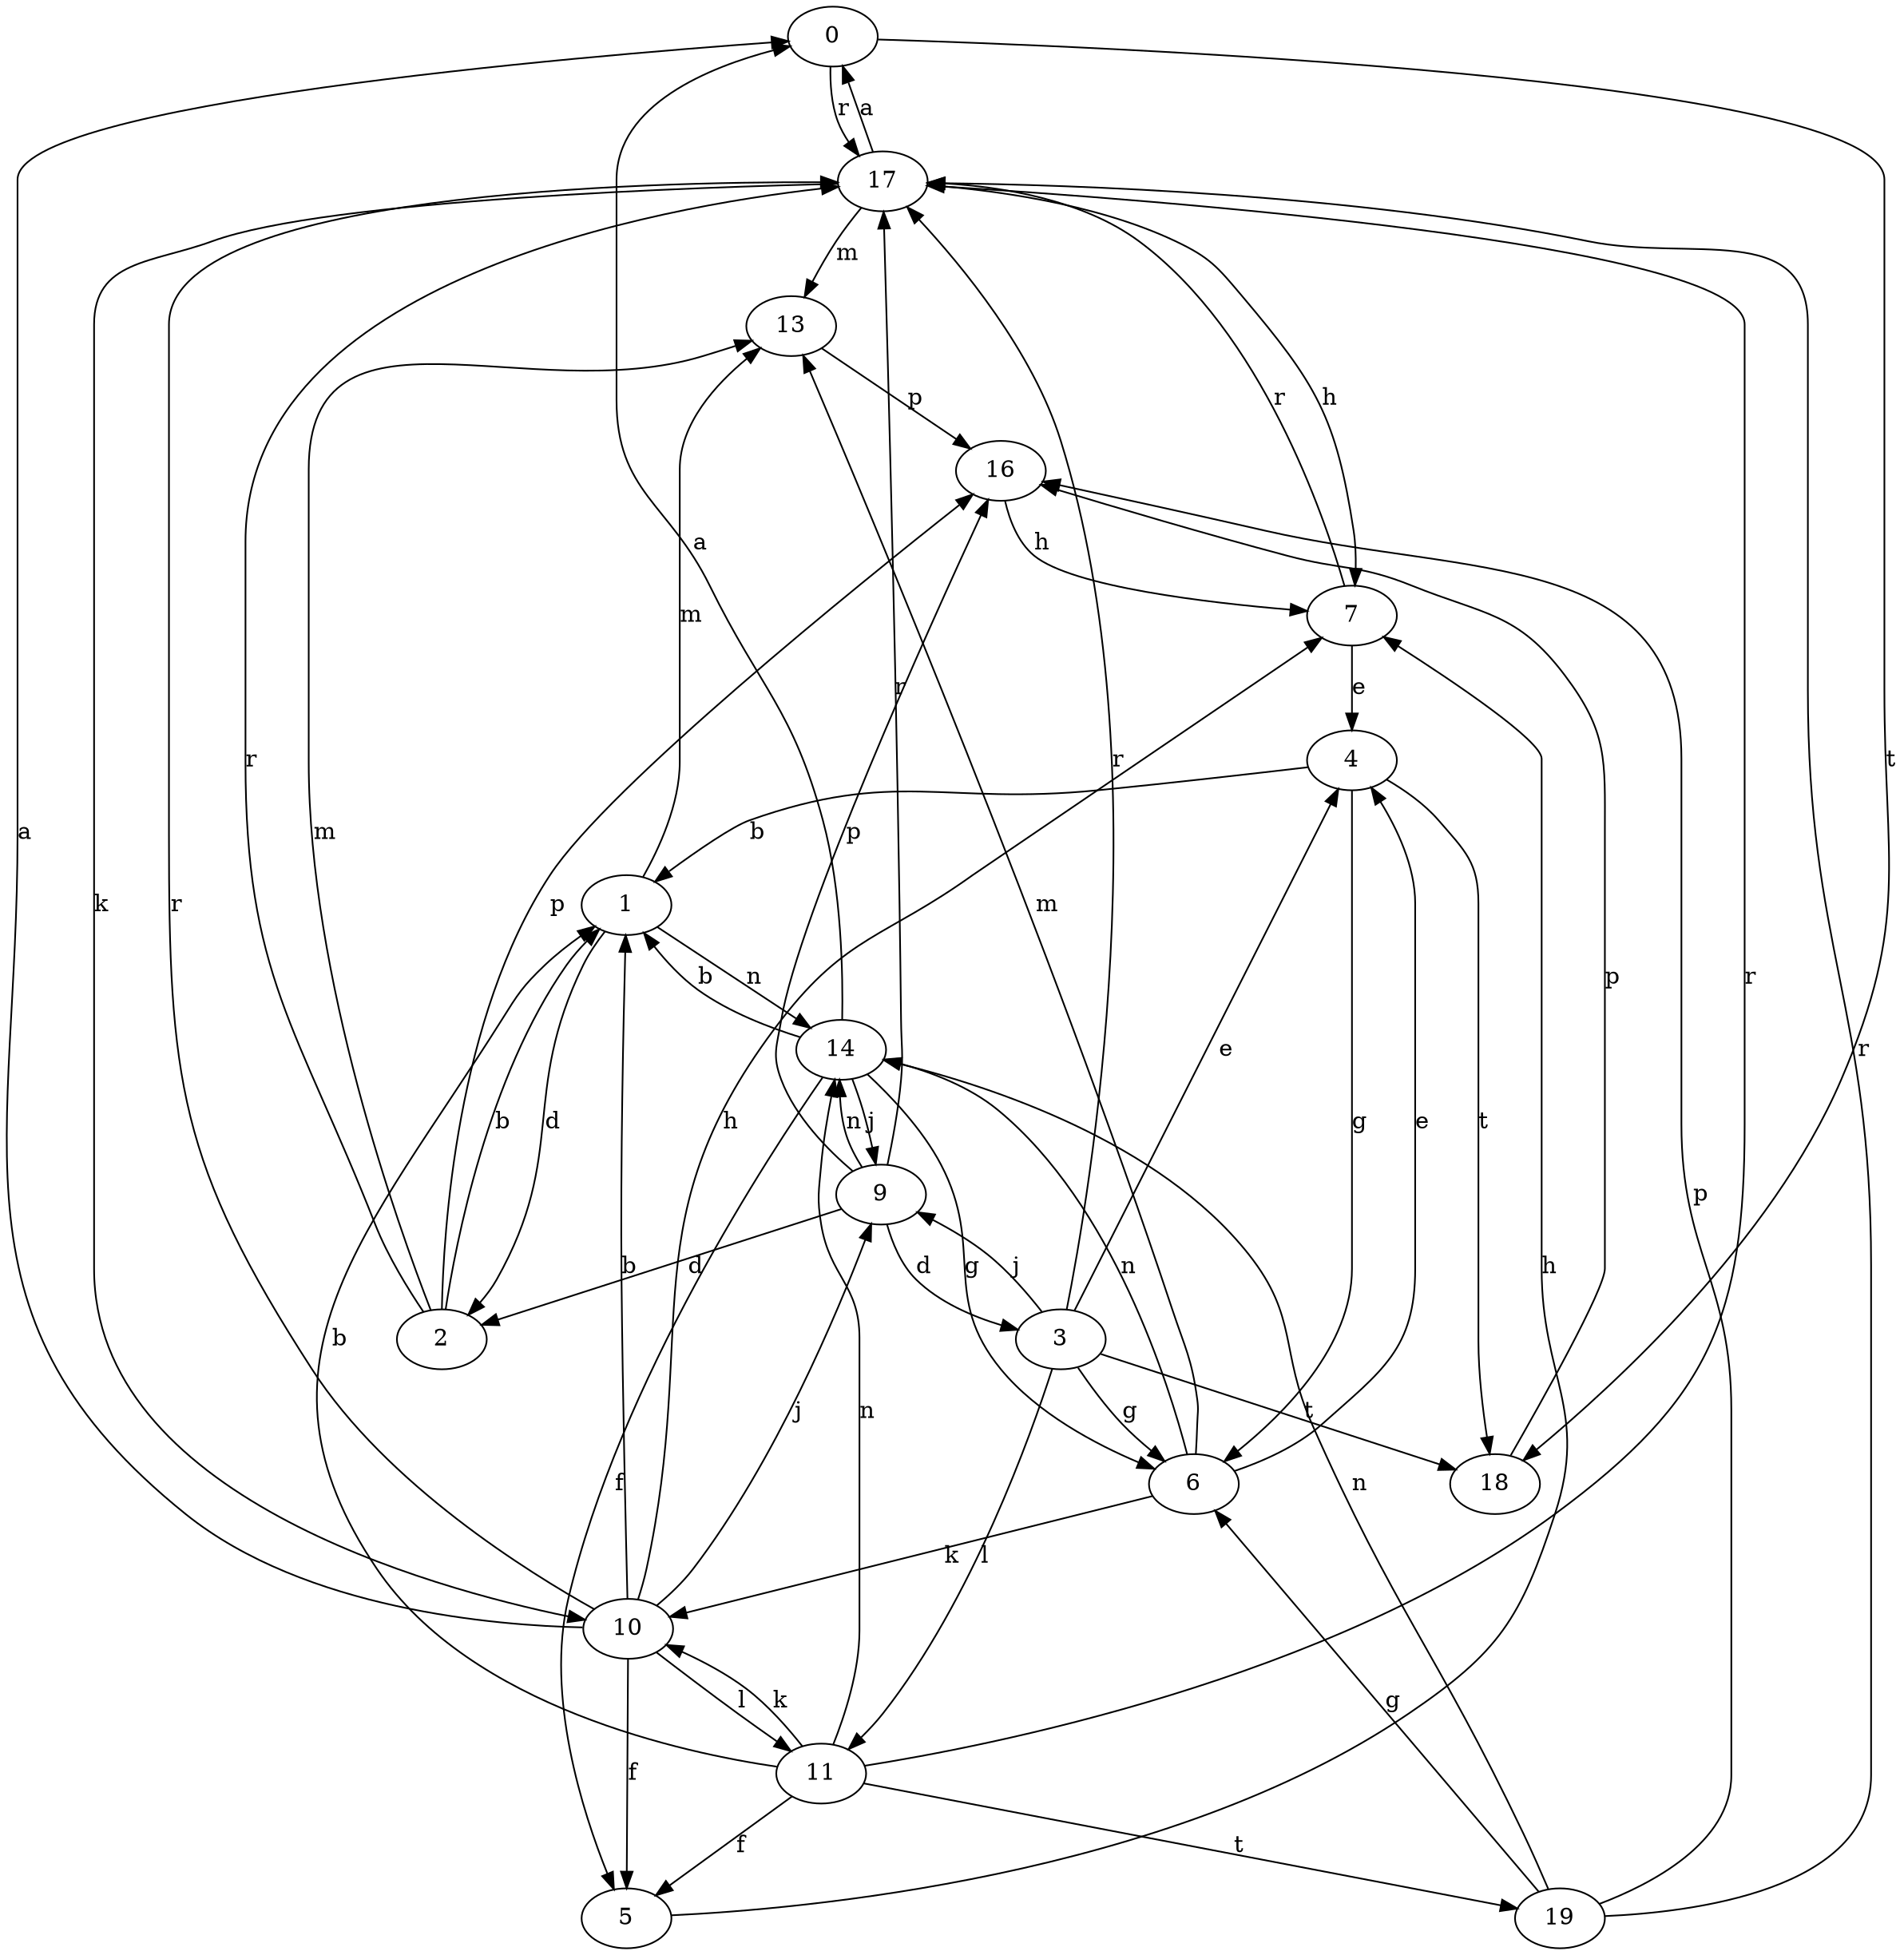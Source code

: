 strict digraph  {
0;
1;
2;
3;
4;
5;
6;
7;
9;
10;
11;
13;
14;
16;
17;
18;
19;
0 -> 17  [label=r];
0 -> 18  [label=t];
1 -> 2  [label=d];
1 -> 13  [label=m];
1 -> 14  [label=n];
2 -> 1  [label=b];
2 -> 13  [label=m];
2 -> 16  [label=p];
2 -> 17  [label=r];
3 -> 4  [label=e];
3 -> 6  [label=g];
3 -> 9  [label=j];
3 -> 11  [label=l];
3 -> 17  [label=r];
3 -> 18  [label=t];
4 -> 1  [label=b];
4 -> 6  [label=g];
4 -> 18  [label=t];
5 -> 7  [label=h];
6 -> 4  [label=e];
6 -> 10  [label=k];
6 -> 13  [label=m];
6 -> 14  [label=n];
7 -> 4  [label=e];
7 -> 17  [label=r];
9 -> 2  [label=d];
9 -> 3  [label=d];
9 -> 14  [label=n];
9 -> 16  [label=p];
9 -> 17  [label=r];
10 -> 0  [label=a];
10 -> 1  [label=b];
10 -> 5  [label=f];
10 -> 7  [label=h];
10 -> 9  [label=j];
10 -> 11  [label=l];
10 -> 17  [label=r];
11 -> 1  [label=b];
11 -> 5  [label=f];
11 -> 10  [label=k];
11 -> 14  [label=n];
11 -> 17  [label=r];
11 -> 19  [label=t];
13 -> 16  [label=p];
14 -> 0  [label=a];
14 -> 1  [label=b];
14 -> 5  [label=f];
14 -> 6  [label=g];
14 -> 9  [label=j];
16 -> 7  [label=h];
17 -> 0  [label=a];
17 -> 7  [label=h];
17 -> 10  [label=k];
17 -> 13  [label=m];
18 -> 16  [label=p];
19 -> 6  [label=g];
19 -> 14  [label=n];
19 -> 16  [label=p];
19 -> 17  [label=r];
}
